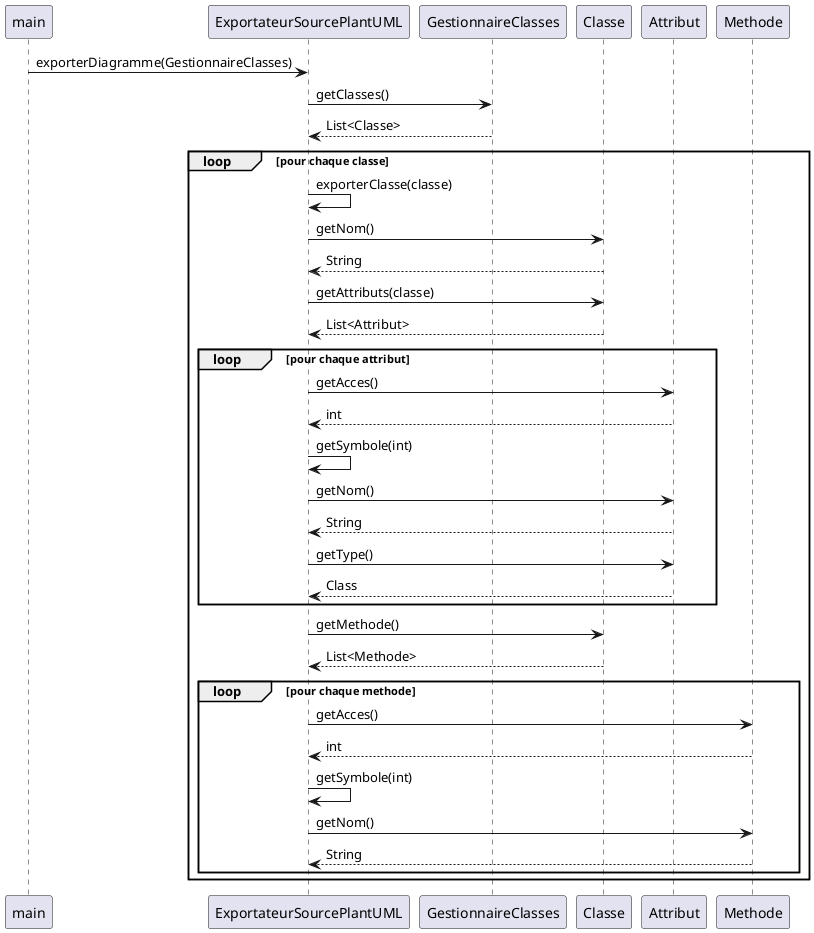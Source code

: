 @startuml
main -> ExportateurSourcePlantUML : exporterDiagramme(GestionnaireClasses)
ExportateurSourcePlantUML -> GestionnaireClasses : getClasses()
GestionnaireClasses --> ExportateurSourcePlantUML : List<Classe>

Loop pour chaque classe
    ExportateurSourcePlantUML -> ExportateurSourcePlantUML : exporterClasse(classe)
    ExportateurSourcePlantUML -> Classe : getNom()
    Classe --> ExportateurSourcePlantUML : String
    ExportateurSourcePlantUML -> Classe : getAttributs(classe)
    Classe --> ExportateurSourcePlantUML : List<Attribut>

    Loop pour chaque attribut
        ExportateurSourcePlantUML -> Attribut : getAcces()
        Attribut --> ExportateurSourcePlantUML : int
        ExportateurSourcePlantUML -> ExportateurSourcePlantUML : getSymbole(int)
        ExportateurSourcePlantUML -> Attribut : getNom()
        Attribut --> ExportateurSourcePlantUML : String
        ExportateurSourcePlantUML -> Attribut : getType()
        Attribut --> ExportateurSourcePlantUML : Class
    end

    ExportateurSourcePlantUML -> Classe : getMethode()
    Classe --> ExportateurSourcePlantUML : List<Methode>

    Loop pour chaque methode
    ExportateurSourcePlantUML -> Methode : getAcces()
    Methode --> ExportateurSourcePlantUML : int
    ExportateurSourcePlantUML -> ExportateurSourcePlantUML : getSymbole(int)
    ExportateurSourcePlantUML -> Methode : getNom()
    Methode --> ExportateurSourcePlantUML : String
    end
end

@enduml
